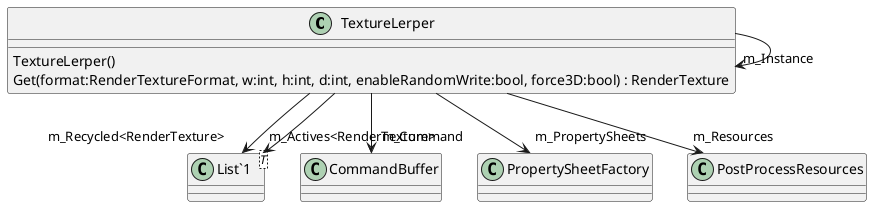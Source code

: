 @startuml
class TextureLerper {
    TextureLerper()
    Get(format:RenderTextureFormat, w:int, h:int, d:int, enableRandomWrite:bool, force3D:bool) : RenderTexture
}
class "List`1"<T> {
}
TextureLerper --> "m_Instance" TextureLerper
TextureLerper --> "m_Command" CommandBuffer
TextureLerper --> "m_PropertySheets" PropertySheetFactory
TextureLerper --> "m_Resources" PostProcessResources
TextureLerper --> "m_Recycled<RenderTexture>" "List`1"
TextureLerper --> "m_Actives<RenderTexture>" "List`1"
@enduml
